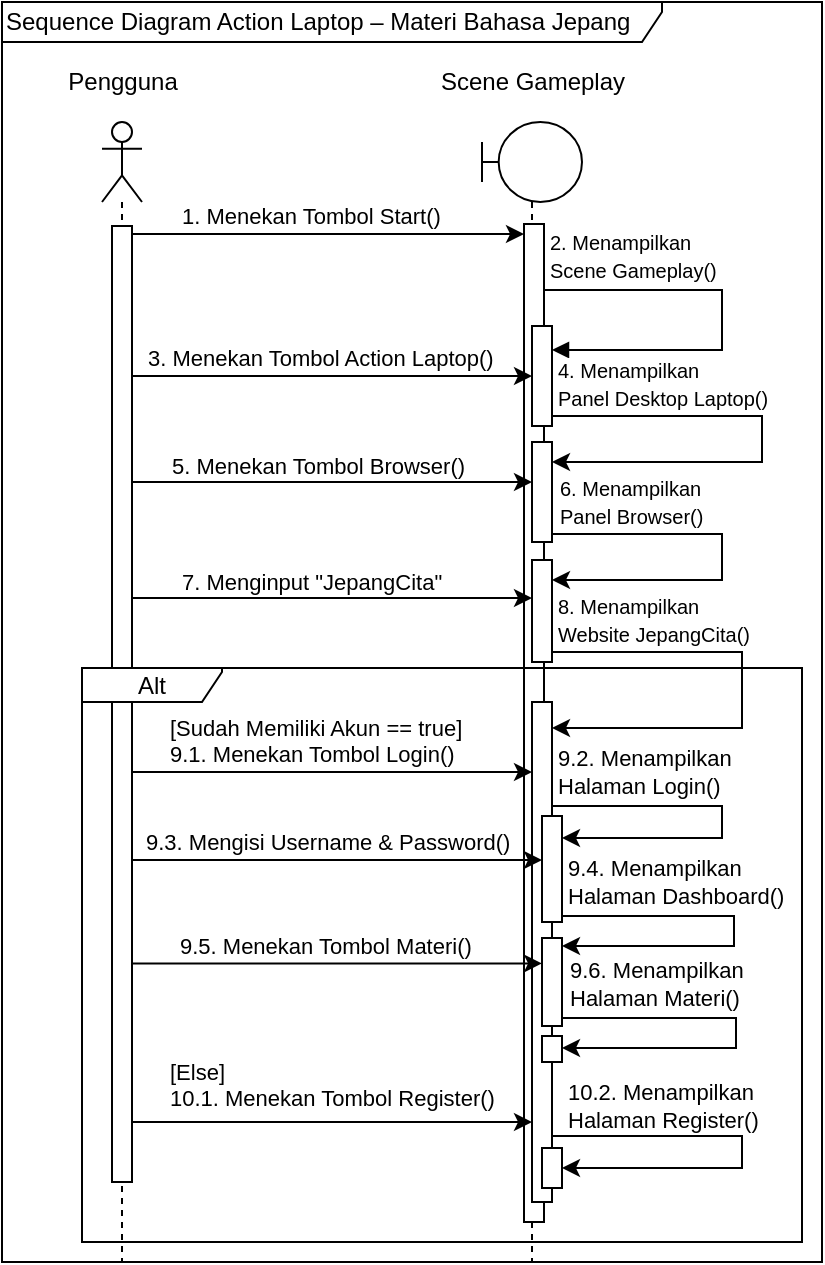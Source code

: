 <mxfile version="24.3.1" type="device">
  <diagram id="RAGtzLFKwbdUckXWn4iN" name="Halaman-1">
    <mxGraphModel dx="733" dy="390" grid="1" gridSize="10" guides="1" tooltips="1" connect="1" arrows="1" fold="1" page="1" pageScale="1" pageWidth="827" pageHeight="1169" math="0" shadow="0">
      <root>
        <mxCell id="0" />
        <mxCell id="1" parent="0" />
        <mxCell id="K_lp6_0wbMEvAcMGEVY7-65" value="&lt;div&gt;&lt;/div&gt;" style="shape=umlLifeline;perimeter=lifelinePerimeter;whiteSpace=wrap;html=1;container=1;dropTarget=0;collapsible=0;recursiveResize=0;outlineConnect=0;portConstraint=eastwest;newEdgeStyle={&quot;curved&quot;:0,&quot;rounded&quot;:0};participant=umlActor;size=40;" parent="1" vertex="1">
          <mxGeometry x="220" y="90" width="20" height="570" as="geometry" />
        </mxCell>
        <mxCell id="OxrHae_57oYZ9077EPSq-14" value="" style="html=1;points=[[0,0,0,0,5],[0,1,0,0,-5],[1,0,0,0,5],[1,1,0,0,-5]];perimeter=orthogonalPerimeter;outlineConnect=0;targetShapes=umlLifeline;portConstraint=eastwest;newEdgeStyle={&quot;curved&quot;:0,&quot;rounded&quot;:0};" parent="K_lp6_0wbMEvAcMGEVY7-65" vertex="1">
          <mxGeometry x="5" y="52" width="10" height="478" as="geometry" />
        </mxCell>
        <mxCell id="K_lp6_0wbMEvAcMGEVY7-67" value="&lt;div&gt;Pengguna&lt;/div&gt;" style="text;html=1;align=center;verticalAlign=middle;resizable=0;points=[];autosize=1;strokeColor=none;fillColor=none;" parent="1" vertex="1">
          <mxGeometry x="190" y="55" width="80" height="30" as="geometry" />
        </mxCell>
        <mxCell id="K_lp6_0wbMEvAcMGEVY7-75" value="Sequence Diagram Action Laptop – Materi Bahasa Jepang" style="shape=umlFrame;whiteSpace=wrap;html=1;pointerEvents=0;width=330;height=20;align=left;" parent="1" vertex="1">
          <mxGeometry x="170" y="30" width="410" height="630" as="geometry" />
        </mxCell>
        <mxCell id="OxrHae_57oYZ9077EPSq-15" value="" style="shape=umlLifeline;perimeter=lifelinePerimeter;whiteSpace=wrap;html=1;container=1;dropTarget=0;collapsible=0;recursiveResize=0;outlineConnect=0;portConstraint=eastwest;newEdgeStyle={&quot;curved&quot;:0,&quot;rounded&quot;:0};participant=umlBoundary;" parent="1" vertex="1">
          <mxGeometry x="410" y="90" width="50" height="570" as="geometry" />
        </mxCell>
        <mxCell id="OxrHae_57oYZ9077EPSq-16" value="" style="html=1;points=[[0,0,0,0,5],[0,1,0,0,-5],[1,0,0,0,5],[1,1,0,0,-5]];perimeter=orthogonalPerimeter;outlineConnect=0;targetShapes=umlLifeline;portConstraint=eastwest;newEdgeStyle={&quot;curved&quot;:0,&quot;rounded&quot;:0};" parent="OxrHae_57oYZ9077EPSq-15" vertex="1">
          <mxGeometry x="21" y="51" width="10" height="499" as="geometry" />
        </mxCell>
        <mxCell id="OxrHae_57oYZ9077EPSq-17" value="" style="html=1;align=left;spacingLeft=2;endArrow=block;rounded=0;edgeStyle=orthogonalEdgeStyle;curved=0;rounded=0;" parent="OxrHae_57oYZ9077EPSq-15" source="OxrHae_57oYZ9077EPSq-16" target="OxrHae_57oYZ9077EPSq-18" edge="1">
          <mxGeometry x="-1" y="22" relative="1" as="geometry">
            <mxPoint x="31" y="84" as="sourcePoint" />
            <Array as="points">
              <mxPoint x="120" y="84" />
              <mxPoint x="120" y="114" />
            </Array>
            <mxPoint x="36" y="114" as="targetPoint" />
            <mxPoint as="offset" />
          </mxGeometry>
        </mxCell>
        <mxCell id="fkkqWJSYbEHI7g0LPWqD-6" style="edgeStyle=orthogonalEdgeStyle;rounded=0;orthogonalLoop=1;jettySize=auto;html=1;curved=0;exitX=1;exitY=1;exitDx=0;exitDy=-5;exitPerimeter=0;" parent="OxrHae_57oYZ9077EPSq-15" source="OxrHae_57oYZ9077EPSq-18" target="3zWsPPKtj1q2gXZO3qi5-4" edge="1">
          <mxGeometry relative="1" as="geometry">
            <Array as="points">
              <mxPoint x="140" y="147" />
              <mxPoint x="140" y="170" />
            </Array>
            <mxPoint x="35" y="176" as="targetPoint" />
          </mxGeometry>
        </mxCell>
        <mxCell id="OxrHae_57oYZ9077EPSq-18" value="" style="html=1;points=[[0,0,0,0,5],[0,1,0,0,-5],[1,0,0,0,5],[1,1,0,0,-5]];perimeter=orthogonalPerimeter;outlineConnect=0;targetShapes=umlLifeline;portConstraint=eastwest;newEdgeStyle={&quot;curved&quot;:0,&quot;rounded&quot;:0};" parent="OxrHae_57oYZ9077EPSq-15" vertex="1">
          <mxGeometry x="25" y="102" width="10" height="50" as="geometry" />
        </mxCell>
        <mxCell id="3zWsPPKtj1q2gXZO3qi5-4" value="" style="html=1;points=[[0,0,0,0,5],[0,1,0,0,-5],[1,0,0,0,5],[1,1,0,0,-5]];perimeter=orthogonalPerimeter;outlineConnect=0;targetShapes=umlLifeline;portConstraint=eastwest;newEdgeStyle={&quot;curved&quot;:0,&quot;rounded&quot;:0};" parent="OxrHae_57oYZ9077EPSq-15" vertex="1">
          <mxGeometry x="25" y="160" width="10" height="50" as="geometry" />
        </mxCell>
        <mxCell id="uWHNDCwGuJbyfKZEbWRq-4" value="" style="html=1;points=[[0,0,0,0,5],[0,1,0,0,-5],[1,0,0,0,5],[1,1,0,0,-5]];perimeter=orthogonalPerimeter;outlineConnect=0;targetShapes=umlLifeline;portConstraint=eastwest;newEdgeStyle={&quot;curved&quot;:0,&quot;rounded&quot;:0};" parent="OxrHae_57oYZ9077EPSq-15" vertex="1">
          <mxGeometry x="25" y="219" width="10" height="51" as="geometry" />
        </mxCell>
        <mxCell id="uWHNDCwGuJbyfKZEbWRq-3" style="edgeStyle=orthogonalEdgeStyle;rounded=0;orthogonalLoop=1;jettySize=auto;html=1;curved=0;" parent="OxrHae_57oYZ9077EPSq-15" source="3zWsPPKtj1q2gXZO3qi5-4" target="uWHNDCwGuJbyfKZEbWRq-4" edge="1">
          <mxGeometry relative="1" as="geometry">
            <Array as="points">
              <mxPoint x="120" y="206" />
              <mxPoint x="120" y="229" />
            </Array>
            <mxPoint x="36" y="235" as="targetPoint" />
            <mxPoint x="36" y="206" as="sourcePoint" />
          </mxGeometry>
        </mxCell>
        <mxCell id="uWHNDCwGuJbyfKZEbWRq-5" value="&lt;span style=&quot;font-size: 10px;&quot;&gt;6. Menampilkan&amp;nbsp;&lt;/span&gt;&lt;div&gt;&lt;span style=&quot;font-size: 10px;&quot;&gt;Panel Browser&lt;/span&gt;&lt;span style=&quot;font-size: 10px;&quot;&gt;()&lt;/span&gt;&lt;/div&gt;" style="edgeLabel;html=1;align=left;verticalAlign=middle;resizable=0;points=[];" parent="OxrHae_57oYZ9077EPSq-15" vertex="1" connectable="0">
          <mxGeometry x="37" y="190" as="geometry" />
        </mxCell>
        <mxCell id="uWHNDCwGuJbyfKZEbWRq-11" value="" style="html=1;points=[[0,0,0,0,5],[0,1,0,0,-5],[1,0,0,0,5],[1,1,0,0,-5]];perimeter=orthogonalPerimeter;outlineConnect=0;targetShapes=umlLifeline;portConstraint=eastwest;newEdgeStyle={&quot;curved&quot;:0,&quot;rounded&quot;:0};" parent="OxrHae_57oYZ9077EPSq-15" vertex="1">
          <mxGeometry x="25" y="290" width="10" height="250" as="geometry" />
        </mxCell>
        <mxCell id="uWHNDCwGuJbyfKZEbWRq-12" style="edgeStyle=orthogonalEdgeStyle;rounded=0;orthogonalLoop=1;jettySize=auto;html=1;curved=0;exitX=1;exitY=1;exitDx=0;exitDy=-5;exitPerimeter=0;" parent="OxrHae_57oYZ9077EPSq-15" source="uWHNDCwGuJbyfKZEbWRq-4" target="uWHNDCwGuJbyfKZEbWRq-11" edge="1">
          <mxGeometry relative="1" as="geometry">
            <Array as="points">
              <mxPoint x="130" y="265" />
              <mxPoint x="130" y="303" />
            </Array>
            <mxPoint x="41" y="305" as="targetPoint" />
            <mxPoint x="40" y="276" as="sourcePoint" />
          </mxGeometry>
        </mxCell>
        <mxCell id="uWHNDCwGuJbyfKZEbWRq-13" value="&lt;span style=&quot;font-size: 10px;&quot;&gt;8. Menampilkan&amp;nbsp;&lt;/span&gt;&lt;div&gt;&lt;span style=&quot;font-size: 10px;&quot;&gt;Website JepangCita&lt;/span&gt;&lt;span style=&quot;font-size: 10px;&quot;&gt;()&lt;/span&gt;&lt;/div&gt;" style="edgeLabel;html=1;align=left;verticalAlign=middle;resizable=0;points=[];" parent="OxrHae_57oYZ9077EPSq-15" vertex="1" connectable="0">
          <mxGeometry x="36" y="249" as="geometry" />
        </mxCell>
        <mxCell id="6a7fyAdcRSJ0wJjXQ1HR-10" value="" style="html=1;points=[[0,0,0,0,5],[0,1,0,0,-5],[1,0,0,0,5],[1,1,0,0,-5]];perimeter=orthogonalPerimeter;outlineConnect=0;targetShapes=umlLifeline;portConstraint=eastwest;newEdgeStyle={&quot;curved&quot;:0,&quot;rounded&quot;:0};" vertex="1" parent="OxrHae_57oYZ9077EPSq-15">
          <mxGeometry x="30" y="347" width="10" height="53" as="geometry" />
        </mxCell>
        <mxCell id="6a7fyAdcRSJ0wJjXQ1HR-13" style="edgeStyle=orthogonalEdgeStyle;rounded=0;orthogonalLoop=1;jettySize=auto;html=1;curved=0;" edge="1" parent="OxrHae_57oYZ9077EPSq-15" target="6a7fyAdcRSJ0wJjXQ1HR-10">
          <mxGeometry relative="1" as="geometry">
            <Array as="points">
              <mxPoint x="120" y="342" />
              <mxPoint x="120" y="358" />
            </Array>
            <mxPoint x="50" y="380" as="targetPoint" />
            <mxPoint x="35" y="342" as="sourcePoint" />
          </mxGeometry>
        </mxCell>
        <mxCell id="OxrHae_57oYZ9077EPSq-19" value="&lt;div&gt;Scene Gameplay&lt;/div&gt;" style="text;html=1;align=center;verticalAlign=middle;resizable=0;points=[];autosize=1;strokeColor=none;fillColor=none;" parent="1" vertex="1">
          <mxGeometry x="375" y="55" width="120" height="30" as="geometry" />
        </mxCell>
        <mxCell id="OxrHae_57oYZ9077EPSq-20" style="edgeStyle=orthogonalEdgeStyle;rounded=0;orthogonalLoop=1;jettySize=auto;html=1;curved=0;entryX=0;entryY=0;entryDx=0;entryDy=5;entryPerimeter=0;exitX=1;exitY=0;exitDx=0;exitDy=5;exitPerimeter=0;" parent="1" source="OxrHae_57oYZ9077EPSq-14" target="OxrHae_57oYZ9077EPSq-16" edge="1">
          <mxGeometry relative="1" as="geometry">
            <Array as="points">
              <mxPoint x="235" y="146" />
            </Array>
          </mxGeometry>
        </mxCell>
        <mxCell id="OxrHae_57oYZ9077EPSq-21" value="1. Menekan Tombol Start()" style="edgeLabel;html=1;align=left;verticalAlign=middle;resizable=0;points=[];" parent="OxrHae_57oYZ9077EPSq-20" vertex="1" connectable="0">
          <mxGeometry x="-0.33" y="1" relative="1" as="geometry">
            <mxPoint x="-42" y="-8" as="offset" />
          </mxGeometry>
        </mxCell>
        <mxCell id="OxrHae_57oYZ9077EPSq-22" value="&lt;span style=&quot;font-size: 10px;&quot;&gt;2. Menampilkan&amp;nbsp;&lt;/span&gt;&lt;div&gt;&lt;span style=&quot;font-size: 10px;&quot;&gt;Scene&amp;nbsp;&lt;/span&gt;&lt;span style=&quot;font-size: 10px;&quot;&gt;Gameplay()&lt;/span&gt;&lt;/div&gt;" style="edgeLabel;html=1;align=left;verticalAlign=middle;resizable=0;points=[];" parent="OxrHae_57oYZ9077EPSq-20" vertex="1" connectable="0">
          <mxGeometry x="-0.33" y="1" relative="1" as="geometry">
            <mxPoint x="142" y="12" as="offset" />
          </mxGeometry>
        </mxCell>
        <mxCell id="OxrHae_57oYZ9077EPSq-24" style="edgeStyle=orthogonalEdgeStyle;rounded=0;orthogonalLoop=1;jettySize=auto;html=1;curved=0;" parent="1" source="OxrHae_57oYZ9077EPSq-14" target="OxrHae_57oYZ9077EPSq-18" edge="1">
          <mxGeometry relative="1" as="geometry">
            <Array as="points">
              <mxPoint x="280" y="217" />
              <mxPoint x="280" y="217" />
            </Array>
          </mxGeometry>
        </mxCell>
        <mxCell id="OxrHae_57oYZ9077EPSq-25" value="3. Menekan Tombol Action Laptop()" style="edgeLabel;html=1;align=left;verticalAlign=middle;resizable=0;points=[];" parent="1" vertex="1" connectable="0">
          <mxGeometry x="240.997" y="208.0" as="geometry" />
        </mxCell>
        <mxCell id="fkkqWJSYbEHI7g0LPWqD-7" value="&lt;span style=&quot;font-size: 10px;&quot;&gt;4. Menampilkan&amp;nbsp;&lt;/span&gt;&lt;div&gt;&lt;span style=&quot;font-size: 10px;&quot;&gt;Panel Desktop Laptop&lt;/span&gt;&lt;span style=&quot;font-size: 10px;&quot;&gt;()&lt;/span&gt;&lt;/div&gt;" style="edgeLabel;html=1;align=left;verticalAlign=middle;resizable=0;points=[];" parent="1" vertex="1" connectable="0">
          <mxGeometry x="446.0" y="221" as="geometry" />
        </mxCell>
        <mxCell id="uWHNDCwGuJbyfKZEbWRq-1" style="edgeStyle=orthogonalEdgeStyle;rounded=0;orthogonalLoop=1;jettySize=auto;html=1;curved=0;" parent="1" source="OxrHae_57oYZ9077EPSq-14" target="3zWsPPKtj1q2gXZO3qi5-4" edge="1">
          <mxGeometry relative="1" as="geometry">
            <Array as="points">
              <mxPoint x="290" y="270" />
              <mxPoint x="290" y="270" />
            </Array>
            <mxPoint x="240" y="264" as="sourcePoint" />
            <mxPoint x="430" y="263.66" as="targetPoint" />
          </mxGeometry>
        </mxCell>
        <mxCell id="uWHNDCwGuJbyfKZEbWRq-2" value="5. Menekan Tombol Browser()" style="edgeLabel;html=1;align=left;verticalAlign=middle;resizable=0;points=[];" parent="1" vertex="1" connectable="0">
          <mxGeometry x="252.997" y="261.66" as="geometry" />
        </mxCell>
        <mxCell id="uWHNDCwGuJbyfKZEbWRq-6" style="edgeStyle=orthogonalEdgeStyle;rounded=0;orthogonalLoop=1;jettySize=auto;html=1;curved=0;" parent="1" source="OxrHae_57oYZ9077EPSq-14" target="uWHNDCwGuJbyfKZEbWRq-4" edge="1">
          <mxGeometry relative="1" as="geometry">
            <Array as="points">
              <mxPoint x="340" y="328" />
              <mxPoint x="340" y="328" />
            </Array>
            <mxPoint x="240" y="328.34" as="sourcePoint" />
            <mxPoint x="440" y="328.34" as="targetPoint" />
          </mxGeometry>
        </mxCell>
        <mxCell id="uWHNDCwGuJbyfKZEbWRq-7" value="7. Menginput &quot;JepangCita&quot;" style="edgeLabel;html=1;align=left;verticalAlign=middle;resizable=0;points=[];" parent="1" vertex="1" connectable="0">
          <mxGeometry x="257.997" y="320.0" as="geometry" />
        </mxCell>
        <mxCell id="6a7fyAdcRSJ0wJjXQ1HR-1" value="Alt" style="shape=umlFrame;whiteSpace=wrap;html=1;pointerEvents=0;width=70;height=17;" vertex="1" parent="1">
          <mxGeometry x="210" y="363" width="360" height="287" as="geometry" />
        </mxCell>
        <mxCell id="6a7fyAdcRSJ0wJjXQ1HR-4" style="edgeStyle=orthogonalEdgeStyle;rounded=0;orthogonalLoop=1;jettySize=auto;html=1;curved=0;" edge="1" parent="1" source="OxrHae_57oYZ9077EPSq-14" target="uWHNDCwGuJbyfKZEbWRq-11">
          <mxGeometry relative="1" as="geometry">
            <mxPoint x="235" y="414" as="sourcePoint" />
            <mxPoint x="430" y="420" as="targetPoint" />
            <Array as="points">
              <mxPoint x="290" y="415" />
              <mxPoint x="290" y="415" />
            </Array>
          </mxGeometry>
        </mxCell>
        <mxCell id="6a7fyAdcRSJ0wJjXQ1HR-5" value="9.1. Menekan Tombol Login()" style="edgeLabel;html=1;align=left;verticalAlign=middle;resizable=0;points=[];" vertex="1" connectable="0" parent="1">
          <mxGeometry x="251.997" y="406.0" as="geometry" />
        </mxCell>
        <mxCell id="6a7fyAdcRSJ0wJjXQ1HR-6" value="[Sudah Memiliki Akun == true]" style="edgeLabel;html=1;align=left;verticalAlign=middle;resizable=0;points=[];" vertex="1" connectable="0" parent="1">
          <mxGeometry x="251.997" y="393.0" as="geometry" />
        </mxCell>
        <mxCell id="6a7fyAdcRSJ0wJjXQ1HR-7" style="edgeStyle=orthogonalEdgeStyle;rounded=0;orthogonalLoop=1;jettySize=auto;html=1;curved=0;" edge="1" parent="1">
          <mxGeometry relative="1" as="geometry">
            <mxPoint x="235" y="590" as="sourcePoint" />
            <mxPoint x="435" y="590" as="targetPoint" />
            <Array as="points">
              <mxPoint x="380" y="590" />
              <mxPoint x="380" y="590" />
            </Array>
          </mxGeometry>
        </mxCell>
        <mxCell id="6a7fyAdcRSJ0wJjXQ1HR-8" value="10.1. Menekan Tombol Register()" style="edgeLabel;html=1;align=left;verticalAlign=middle;resizable=0;points=[];" vertex="1" connectable="0" parent="1">
          <mxGeometry x="251.997" y="578.0" as="geometry" />
        </mxCell>
        <mxCell id="6a7fyAdcRSJ0wJjXQ1HR-9" value="[Else]" style="edgeLabel;html=1;align=left;verticalAlign=middle;resizable=0;points=[];" vertex="1" connectable="0" parent="1">
          <mxGeometry x="251.997" y="565.0" as="geometry" />
        </mxCell>
        <mxCell id="6a7fyAdcRSJ0wJjXQ1HR-14" value="9.2. Menampilkan&amp;nbsp;&lt;div&gt;Halaman Login()&lt;/div&gt;" style="edgeLabel;html=1;align=left;verticalAlign=middle;resizable=0;points=[];" vertex="1" connectable="0" parent="1">
          <mxGeometry x="445.997" y="415.0" as="geometry" />
        </mxCell>
        <mxCell id="6a7fyAdcRSJ0wJjXQ1HR-15" value="" style="html=1;points=[[0,0,0,0,5],[0,1,0,0,-5],[1,0,0,0,5],[1,1,0,0,-5]];perimeter=orthogonalPerimeter;outlineConnect=0;targetShapes=umlLifeline;portConstraint=eastwest;newEdgeStyle={&quot;curved&quot;:0,&quot;rounded&quot;:0};" vertex="1" parent="1">
          <mxGeometry x="440" y="603" width="10" height="20" as="geometry" />
        </mxCell>
        <mxCell id="6a7fyAdcRSJ0wJjXQ1HR-16" style="edgeStyle=orthogonalEdgeStyle;rounded=0;orthogonalLoop=1;jettySize=auto;html=1;curved=0;" edge="1" parent="1">
          <mxGeometry relative="1" as="geometry">
            <Array as="points">
              <mxPoint x="540" y="597" />
              <mxPoint x="540" y="613" />
            </Array>
            <mxPoint x="450" y="613" as="targetPoint" />
            <mxPoint x="445" y="597" as="sourcePoint" />
          </mxGeometry>
        </mxCell>
        <mxCell id="6a7fyAdcRSJ0wJjXQ1HR-17" value="10.2. Menampilkan&amp;nbsp;&lt;div&gt;Halaman Register()&lt;/div&gt;" style="edgeLabel;html=1;align=left;verticalAlign=middle;resizable=0;points=[];" vertex="1" connectable="0" parent="1">
          <mxGeometry x="450.997" y="581.25" as="geometry" />
        </mxCell>
        <mxCell id="6a7fyAdcRSJ0wJjXQ1HR-20" style="edgeStyle=orthogonalEdgeStyle;rounded=0;orthogonalLoop=1;jettySize=auto;html=1;curved=0;entryX=0;entryY=1;entryDx=0;entryDy=-5;entryPerimeter=0;" edge="1" parent="1">
          <mxGeometry relative="1" as="geometry">
            <mxPoint x="235" y="459" as="sourcePoint" />
            <mxPoint x="440" y="459" as="targetPoint" />
            <Array as="points">
              <mxPoint x="300" y="459" />
              <mxPoint x="300" y="459" />
            </Array>
          </mxGeometry>
        </mxCell>
        <mxCell id="6a7fyAdcRSJ0wJjXQ1HR-21" value="9.3. Mengisi Username &amp;amp; Password()" style="edgeLabel;html=1;align=left;verticalAlign=middle;resizable=0;points=[];" vertex="1" connectable="0" parent="1">
          <mxGeometry x="239.997" y="450.0" as="geometry" />
        </mxCell>
        <mxCell id="6a7fyAdcRSJ0wJjXQ1HR-22" value="" style="html=1;points=[[0,0,0,0,5],[0,1,0,0,-5],[1,0,0,0,5],[1,1,0,0,-5]];perimeter=orthogonalPerimeter;outlineConnect=0;targetShapes=umlLifeline;portConstraint=eastwest;newEdgeStyle={&quot;curved&quot;:0,&quot;rounded&quot;:0};" vertex="1" parent="1">
          <mxGeometry x="440" y="498" width="10" height="44" as="geometry" />
        </mxCell>
        <mxCell id="6a7fyAdcRSJ0wJjXQ1HR-23" style="edgeStyle=orthogonalEdgeStyle;rounded=0;orthogonalLoop=1;jettySize=auto;html=1;curved=0;exitX=1;exitY=1;exitDx=0;exitDy=-5;exitPerimeter=0;" edge="1" parent="1">
          <mxGeometry relative="1" as="geometry">
            <Array as="points">
              <mxPoint x="536" y="487" />
              <mxPoint x="536" y="502" />
            </Array>
            <mxPoint x="450" y="502" as="targetPoint" />
            <mxPoint x="450" y="487" as="sourcePoint" />
          </mxGeometry>
        </mxCell>
        <mxCell id="6a7fyAdcRSJ0wJjXQ1HR-24" value="9.4. Menampilkan&amp;nbsp;&lt;div&gt;Halaman Dashboard()&lt;/div&gt;" style="edgeLabel;html=1;align=left;verticalAlign=middle;resizable=0;points=[];" vertex="1" connectable="0" parent="1">
          <mxGeometry x="450.997" y="470.0" as="geometry" />
        </mxCell>
        <mxCell id="6a7fyAdcRSJ0wJjXQ1HR-25" style="edgeStyle=orthogonalEdgeStyle;rounded=0;orthogonalLoop=1;jettySize=auto;html=1;curved=0;entryX=0;entryY=1;entryDx=0;entryDy=-5;entryPerimeter=0;" edge="1" parent="1">
          <mxGeometry relative="1" as="geometry">
            <mxPoint x="235" y="510.71" as="sourcePoint" />
            <mxPoint x="440" y="510.71" as="targetPoint" />
            <Array as="points">
              <mxPoint x="300" y="510.71" />
              <mxPoint x="300" y="510.71" />
            </Array>
          </mxGeometry>
        </mxCell>
        <mxCell id="6a7fyAdcRSJ0wJjXQ1HR-26" value="9.5. Menekan Tombol Materi()" style="edgeLabel;html=1;align=left;verticalAlign=middle;resizable=0;points=[];" vertex="1" connectable="0" parent="1">
          <mxGeometry x="256.997" y="501.71" as="geometry" />
        </mxCell>
        <mxCell id="6a7fyAdcRSJ0wJjXQ1HR-27" style="edgeStyle=orthogonalEdgeStyle;rounded=0;orthogonalLoop=1;jettySize=auto;html=1;curved=0;" edge="1" parent="1" source="6a7fyAdcRSJ0wJjXQ1HR-22" target="6a7fyAdcRSJ0wJjXQ1HR-29">
          <mxGeometry relative="1" as="geometry">
            <Array as="points">
              <mxPoint x="537" y="538" />
              <mxPoint x="537" y="553" />
            </Array>
            <mxPoint x="451" y="553" as="targetPoint" />
            <mxPoint x="451" y="538" as="sourcePoint" />
          </mxGeometry>
        </mxCell>
        <mxCell id="6a7fyAdcRSJ0wJjXQ1HR-28" value="9.6. Menampilkan&amp;nbsp;&lt;div&gt;Halaman Materi()&lt;/div&gt;" style="edgeLabel;html=1;align=left;verticalAlign=middle;resizable=0;points=[];" vertex="1" connectable="0" parent="1">
          <mxGeometry x="451.997" y="521.0" as="geometry" />
        </mxCell>
        <mxCell id="6a7fyAdcRSJ0wJjXQ1HR-29" value="" style="html=1;points=[[0,0,0,0,5],[0,1,0,0,-5],[1,0,0,0,5],[1,1,0,0,-5]];perimeter=orthogonalPerimeter;outlineConnect=0;targetShapes=umlLifeline;portConstraint=eastwest;newEdgeStyle={&quot;curved&quot;:0,&quot;rounded&quot;:0};" vertex="1" parent="1">
          <mxGeometry x="440" y="547" width="10" height="13" as="geometry" />
        </mxCell>
      </root>
    </mxGraphModel>
  </diagram>
</mxfile>
